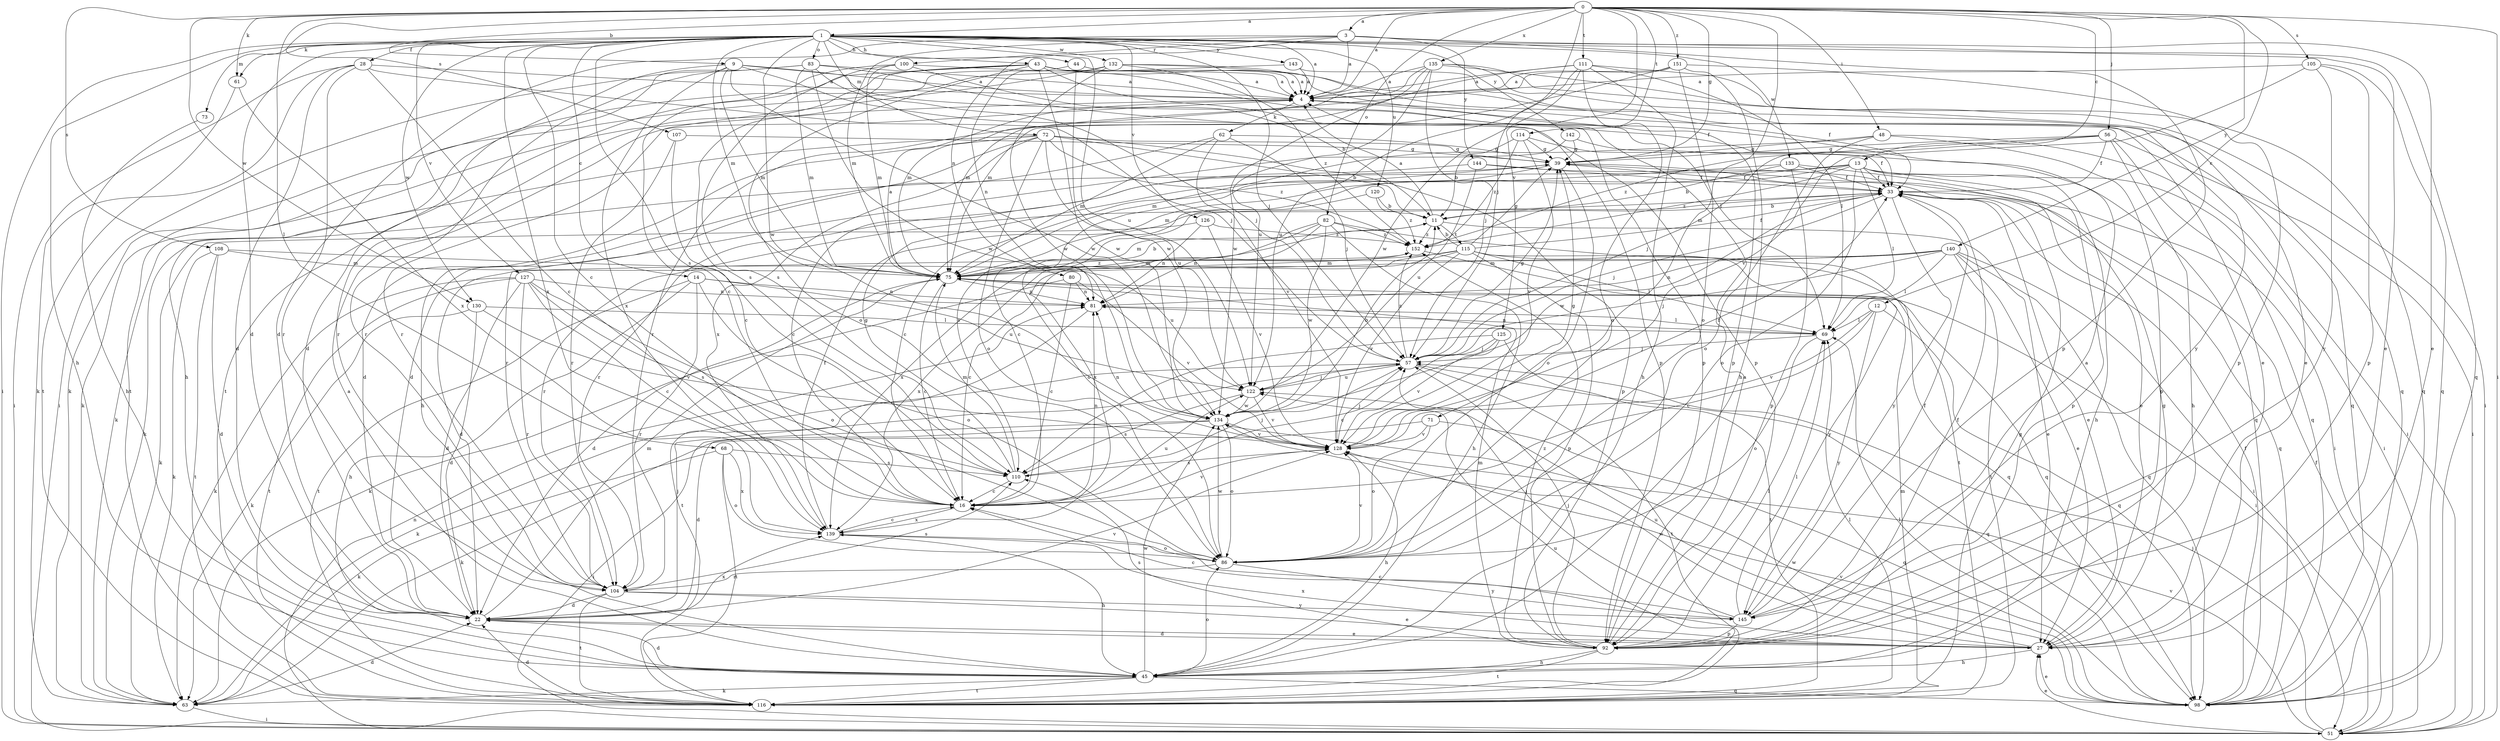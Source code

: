 strict digraph  {
0;
1;
3;
4;
9;
11;
12;
13;
14;
16;
22;
27;
28;
33;
39;
43;
44;
45;
48;
51;
56;
57;
61;
62;
63;
68;
69;
71;
72;
73;
75;
80;
81;
82;
83;
86;
92;
98;
100;
104;
105;
107;
108;
110;
111;
114;
115;
116;
120;
122;
125;
126;
127;
128;
130;
132;
133;
134;
135;
139;
140;
142;
143;
144;
145;
151;
152;
0 -> 1  [label=a];
0 -> 3  [label=a];
0 -> 4  [label=a];
0 -> 9  [label=b];
0 -> 12  [label=c];
0 -> 13  [label=c];
0 -> 39  [label=g];
0 -> 48  [label=i];
0 -> 51  [label=i];
0 -> 56  [label=j];
0 -> 57  [label=j];
0 -> 61  [label=k];
0 -> 68  [label=l];
0 -> 71  [label=m];
0 -> 82  [label=o];
0 -> 105  [label=s];
0 -> 107  [label=s];
0 -> 108  [label=s];
0 -> 111  [label=t];
0 -> 114  [label=t];
0 -> 125  [label=v];
0 -> 130  [label=w];
0 -> 135  [label=x];
0 -> 140  [label=y];
0 -> 151  [label=z];
1 -> 4  [label=a];
1 -> 14  [label=c];
1 -> 16  [label=c];
1 -> 22  [label=d];
1 -> 27  [label=e];
1 -> 28  [label=f];
1 -> 43  [label=h];
1 -> 44  [label=h];
1 -> 45  [label=h];
1 -> 51  [label=i];
1 -> 57  [label=j];
1 -> 61  [label=k];
1 -> 72  [label=m];
1 -> 73  [label=m];
1 -> 75  [label=m];
1 -> 83  [label=o];
1 -> 98  [label=q];
1 -> 110  [label=s];
1 -> 120  [label=u];
1 -> 122  [label=u];
1 -> 126  [label=v];
1 -> 127  [label=v];
1 -> 130  [label=w];
1 -> 132  [label=w];
1 -> 133  [label=w];
1 -> 134  [label=w];
1 -> 139  [label=x];
1 -> 142  [label=y];
1 -> 143  [label=y];
3 -> 4  [label=a];
3 -> 22  [label=d];
3 -> 27  [label=e];
3 -> 75  [label=m];
3 -> 80  [label=n];
3 -> 92  [label=p];
3 -> 100  [label=r];
3 -> 144  [label=y];
4 -> 62  [label=k];
4 -> 63  [label=k];
4 -> 98  [label=q];
9 -> 4  [label=a];
9 -> 33  [label=f];
9 -> 45  [label=h];
9 -> 75  [label=m];
9 -> 92  [label=p];
9 -> 104  [label=r];
9 -> 134  [label=w];
9 -> 139  [label=x];
11 -> 4  [label=a];
11 -> 27  [label=e];
11 -> 115  [label=t];
11 -> 139  [label=x];
11 -> 152  [label=z];
12 -> 16  [label=c];
12 -> 69  [label=l];
12 -> 98  [label=q];
12 -> 128  [label=v];
12 -> 145  [label=y];
13 -> 16  [label=c];
13 -> 33  [label=f];
13 -> 45  [label=h];
13 -> 51  [label=i];
13 -> 63  [label=k];
13 -> 69  [label=l];
13 -> 75  [label=m];
13 -> 86  [label=o];
13 -> 92  [label=p];
13 -> 152  [label=z];
14 -> 45  [label=h];
14 -> 81  [label=n];
14 -> 86  [label=o];
14 -> 104  [label=r];
14 -> 116  [label=t];
14 -> 122  [label=u];
16 -> 81  [label=n];
16 -> 122  [label=u];
16 -> 128  [label=v];
16 -> 139  [label=x];
22 -> 27  [label=e];
22 -> 57  [label=j];
22 -> 75  [label=m];
22 -> 128  [label=v];
22 -> 139  [label=x];
27 -> 16  [label=c];
27 -> 22  [label=d];
27 -> 39  [label=g];
27 -> 45  [label=h];
27 -> 122  [label=u];
27 -> 134  [label=w];
27 -> 139  [label=x];
28 -> 4  [label=a];
28 -> 16  [label=c];
28 -> 22  [label=d];
28 -> 51  [label=i];
28 -> 57  [label=j];
28 -> 63  [label=k];
28 -> 104  [label=r];
33 -> 11  [label=b];
33 -> 27  [label=e];
33 -> 57  [label=j];
33 -> 98  [label=q];
33 -> 104  [label=r];
33 -> 134  [label=w];
33 -> 145  [label=y];
39 -> 33  [label=f];
39 -> 86  [label=o];
39 -> 104  [label=r];
39 -> 110  [label=s];
43 -> 4  [label=a];
43 -> 69  [label=l];
43 -> 86  [label=o];
43 -> 92  [label=p];
43 -> 98  [label=q];
43 -> 104  [label=r];
43 -> 110  [label=s];
43 -> 116  [label=t];
43 -> 134  [label=w];
44 -> 4  [label=a];
44 -> 81  [label=n];
44 -> 92  [label=p];
44 -> 134  [label=w];
45 -> 4  [label=a];
45 -> 22  [label=d];
45 -> 63  [label=k];
45 -> 86  [label=o];
45 -> 98  [label=q];
45 -> 116  [label=t];
45 -> 134  [label=w];
48 -> 39  [label=g];
48 -> 51  [label=i];
48 -> 75  [label=m];
48 -> 86  [label=o];
48 -> 92  [label=p];
51 -> 27  [label=e];
51 -> 33  [label=f];
51 -> 57  [label=j];
51 -> 81  [label=n];
51 -> 128  [label=v];
56 -> 33  [label=f];
56 -> 39  [label=g];
56 -> 45  [label=h];
56 -> 51  [label=i];
56 -> 57  [label=j];
56 -> 98  [label=q];
56 -> 152  [label=z];
57 -> 39  [label=g];
57 -> 63  [label=k];
57 -> 98  [label=q];
57 -> 116  [label=t];
57 -> 122  [label=u];
57 -> 152  [label=z];
61 -> 116  [label=t];
61 -> 139  [label=x];
62 -> 39  [label=g];
62 -> 45  [label=h];
62 -> 57  [label=j];
62 -> 75  [label=m];
62 -> 128  [label=v];
63 -> 22  [label=d];
63 -> 51  [label=i];
68 -> 63  [label=k];
68 -> 86  [label=o];
68 -> 110  [label=s];
68 -> 116  [label=t];
68 -> 139  [label=x];
69 -> 57  [label=j];
69 -> 81  [label=n];
69 -> 86  [label=o];
71 -> 63  [label=k];
71 -> 86  [label=o];
71 -> 98  [label=q];
71 -> 128  [label=v];
72 -> 11  [label=b];
72 -> 22  [label=d];
72 -> 39  [label=g];
72 -> 63  [label=k];
72 -> 86  [label=o];
72 -> 92  [label=p];
72 -> 104  [label=r];
72 -> 122  [label=u];
72 -> 139  [label=x];
72 -> 152  [label=z];
73 -> 45  [label=h];
75 -> 4  [label=a];
75 -> 11  [label=b];
75 -> 16  [label=c];
75 -> 22  [label=d];
75 -> 51  [label=i];
75 -> 81  [label=n];
75 -> 152  [label=z];
80 -> 16  [label=c];
80 -> 63  [label=k];
80 -> 81  [label=n];
80 -> 128  [label=v];
81 -> 69  [label=l];
81 -> 116  [label=t];
82 -> 45  [label=h];
82 -> 75  [label=m];
82 -> 81  [label=n];
82 -> 116  [label=t];
82 -> 134  [label=w];
82 -> 139  [label=x];
82 -> 152  [label=z];
83 -> 4  [label=a];
83 -> 22  [label=d];
83 -> 51  [label=i];
83 -> 57  [label=j];
83 -> 75  [label=m];
83 -> 92  [label=p];
83 -> 134  [label=w];
86 -> 104  [label=r];
86 -> 128  [label=v];
86 -> 134  [label=w];
86 -> 145  [label=y];
92 -> 4  [label=a];
92 -> 33  [label=f];
92 -> 45  [label=h];
92 -> 57  [label=j];
92 -> 69  [label=l];
92 -> 75  [label=m];
92 -> 110  [label=s];
92 -> 116  [label=t];
92 -> 152  [label=z];
98 -> 27  [label=e];
98 -> 33  [label=f];
98 -> 69  [label=l];
98 -> 128  [label=v];
98 -> 134  [label=w];
100 -> 4  [label=a];
100 -> 11  [label=b];
100 -> 16  [label=c];
100 -> 75  [label=m];
100 -> 110  [label=s];
104 -> 22  [label=d];
104 -> 27  [label=e];
104 -> 110  [label=s];
104 -> 116  [label=t];
104 -> 145  [label=y];
105 -> 4  [label=a];
105 -> 92  [label=p];
105 -> 98  [label=q];
105 -> 128  [label=v];
105 -> 145  [label=y];
107 -> 16  [label=c];
107 -> 39  [label=g];
107 -> 104  [label=r];
108 -> 22  [label=d];
108 -> 63  [label=k];
108 -> 75  [label=m];
108 -> 116  [label=t];
108 -> 122  [label=u];
110 -> 16  [label=c];
110 -> 39  [label=g];
110 -> 57  [label=j];
110 -> 75  [label=m];
111 -> 4  [label=a];
111 -> 45  [label=h];
111 -> 69  [label=l];
111 -> 75  [label=m];
111 -> 86  [label=o];
111 -> 98  [label=q];
111 -> 122  [label=u];
111 -> 134  [label=w];
114 -> 11  [label=b];
114 -> 33  [label=f];
114 -> 39  [label=g];
114 -> 128  [label=v];
114 -> 152  [label=z];
115 -> 11  [label=b];
115 -> 16  [label=c];
115 -> 33  [label=f];
115 -> 39  [label=g];
115 -> 69  [label=l];
115 -> 75  [label=m];
115 -> 92  [label=p];
115 -> 98  [label=q];
115 -> 128  [label=v];
115 -> 139  [label=x];
115 -> 145  [label=y];
116 -> 22  [label=d];
116 -> 39  [label=g];
116 -> 69  [label=l];
116 -> 75  [label=m];
116 -> 122  [label=u];
120 -> 11  [label=b];
120 -> 86  [label=o];
120 -> 152  [label=z];
122 -> 57  [label=j];
122 -> 110  [label=s];
122 -> 128  [label=v];
122 -> 134  [label=w];
125 -> 16  [label=c];
125 -> 57  [label=j];
125 -> 110  [label=s];
125 -> 116  [label=t];
125 -> 128  [label=v];
126 -> 63  [label=k];
126 -> 81  [label=n];
126 -> 128  [label=v];
126 -> 152  [label=z];
127 -> 16  [label=c];
127 -> 22  [label=d];
127 -> 63  [label=k];
127 -> 81  [label=n];
127 -> 86  [label=o];
127 -> 104  [label=r];
127 -> 110  [label=s];
127 -> 116  [label=t];
128 -> 33  [label=f];
128 -> 39  [label=g];
128 -> 45  [label=h];
128 -> 57  [label=j];
128 -> 81  [label=n];
128 -> 110  [label=s];
130 -> 22  [label=d];
130 -> 63  [label=k];
130 -> 69  [label=l];
130 -> 128  [label=v];
132 -> 4  [label=a];
132 -> 33  [label=f];
132 -> 63  [label=k];
132 -> 104  [label=r];
132 -> 134  [label=w];
132 -> 152  [label=z];
133 -> 11  [label=b];
133 -> 16  [label=c];
133 -> 27  [label=e];
133 -> 33  [label=f];
133 -> 92  [label=p];
134 -> 11  [label=b];
134 -> 22  [label=d];
134 -> 51  [label=i];
134 -> 86  [label=o];
134 -> 128  [label=v];
135 -> 4  [label=a];
135 -> 27  [label=e];
135 -> 51  [label=i];
135 -> 57  [label=j];
135 -> 75  [label=m];
135 -> 122  [label=u];
135 -> 134  [label=w];
135 -> 145  [label=y];
139 -> 16  [label=c];
139 -> 33  [label=f];
139 -> 45  [label=h];
139 -> 86  [label=o];
140 -> 22  [label=d];
140 -> 27  [label=e];
140 -> 51  [label=i];
140 -> 57  [label=j];
140 -> 69  [label=l];
140 -> 75  [label=m];
140 -> 81  [label=n];
140 -> 98  [label=q];
140 -> 116  [label=t];
142 -> 22  [label=d];
142 -> 39  [label=g];
142 -> 98  [label=q];
143 -> 4  [label=a];
143 -> 27  [label=e];
143 -> 116  [label=t];
144 -> 16  [label=c];
144 -> 33  [label=f];
144 -> 51  [label=i];
144 -> 122  [label=u];
145 -> 4  [label=a];
145 -> 16  [label=c];
145 -> 33  [label=f];
145 -> 57  [label=j];
145 -> 69  [label=l];
145 -> 92  [label=p];
151 -> 4  [label=a];
151 -> 45  [label=h];
151 -> 75  [label=m];
151 -> 86  [label=o];
151 -> 92  [label=p];
151 -> 104  [label=r];
152 -> 75  [label=m];
152 -> 98  [label=q];
}
